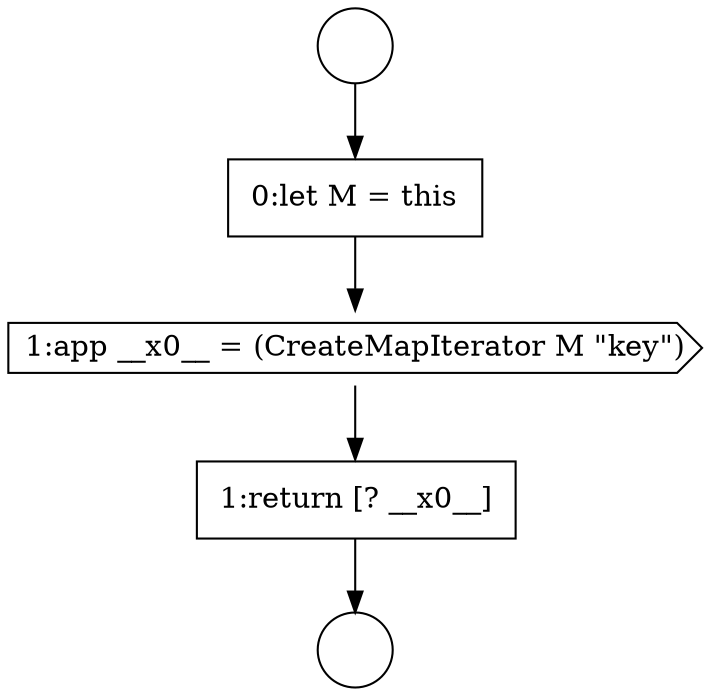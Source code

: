 digraph {
  node14880 [shape=none, margin=0, label=<<font color="black">
    <table border="0" cellborder="1" cellspacing="0" cellpadding="10">
      <tr><td align="left">0:let M = this</td></tr>
    </table>
  </font>> color="black" fillcolor="white" style=filled]
  node14881 [shape=cds, label=<<font color="black">1:app __x0__ = (CreateMapIterator M &quot;key&quot;)</font>> color="black" fillcolor="white" style=filled]
  node14879 [shape=circle label=" " color="black" fillcolor="white" style=filled]
  node14882 [shape=none, margin=0, label=<<font color="black">
    <table border="0" cellborder="1" cellspacing="0" cellpadding="10">
      <tr><td align="left">1:return [? __x0__]</td></tr>
    </table>
  </font>> color="black" fillcolor="white" style=filled]
  node14878 [shape=circle label=" " color="black" fillcolor="white" style=filled]
  node14878 -> node14880 [ color="black"]
  node14880 -> node14881 [ color="black"]
  node14881 -> node14882 [ color="black"]
  node14882 -> node14879 [ color="black"]
}
